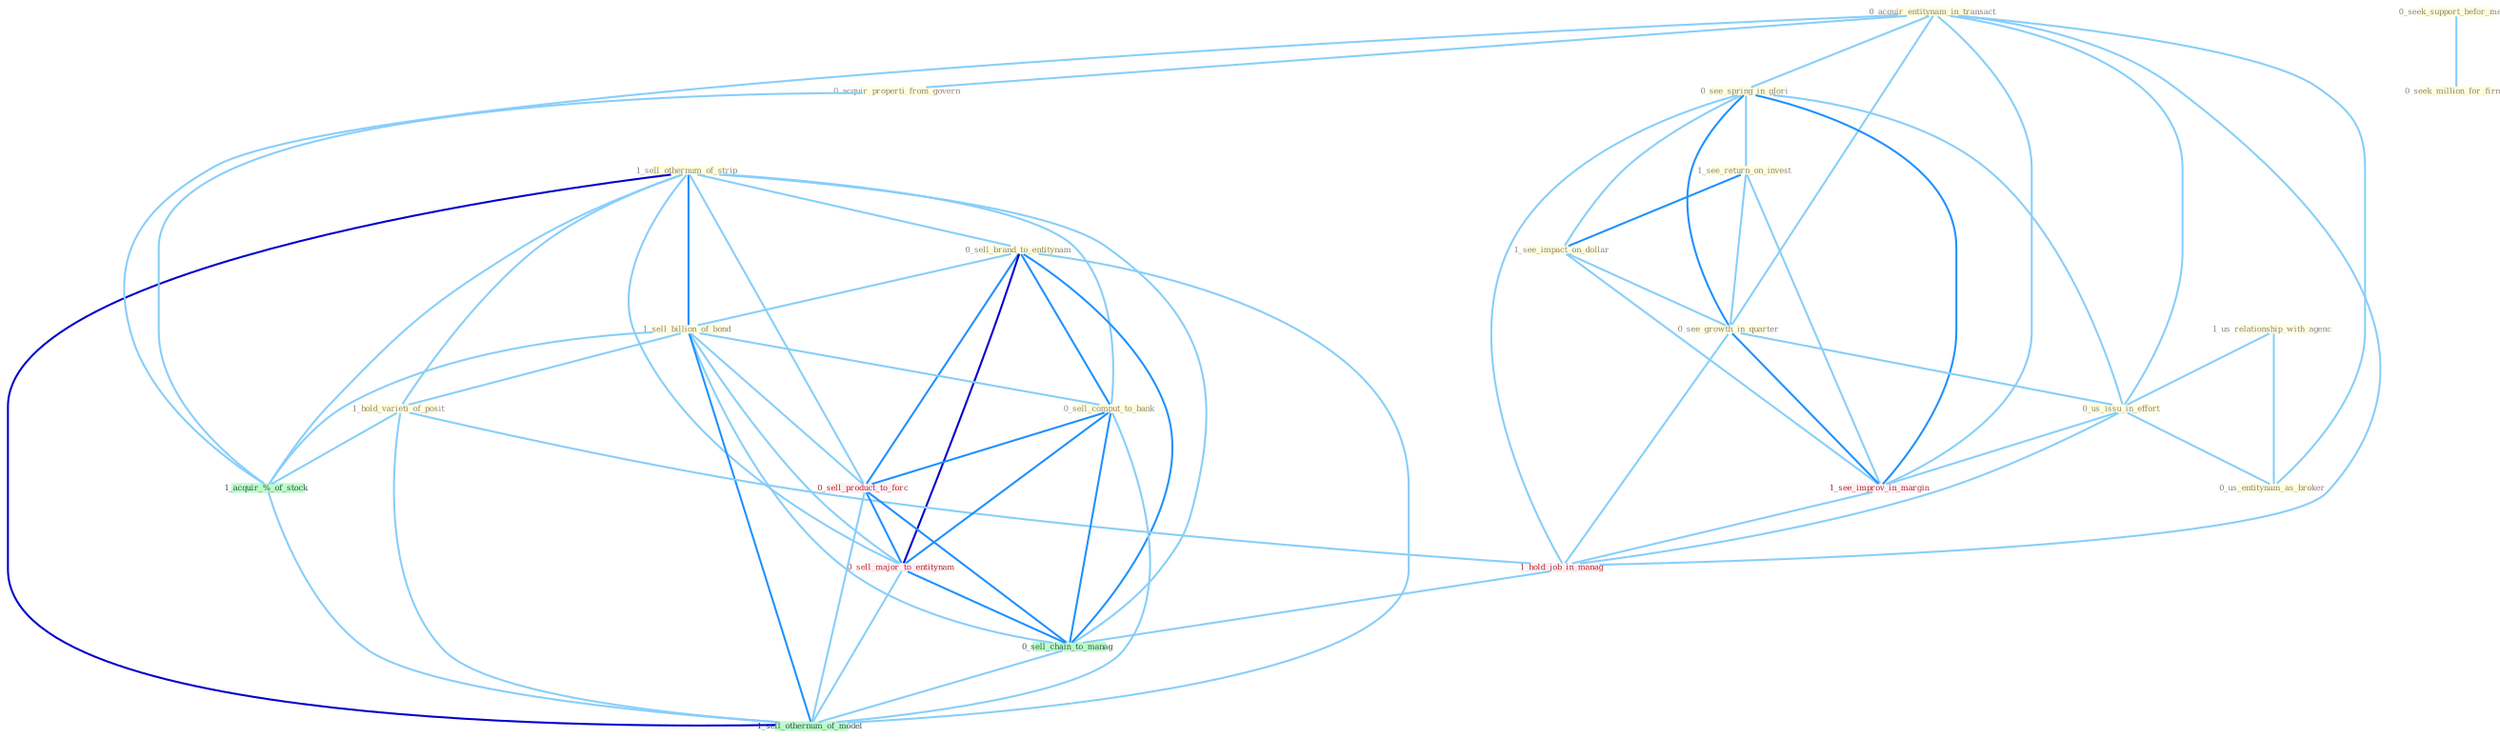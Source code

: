 Graph G{ 
    node
    [shape=polygon,style=filled,width=.5,height=.06,color="#BDFCC9",fixedsize=true,fontsize=4,
    fontcolor="#2f4f4f"];
    {node
    [color="#ffffe0", fontcolor="#8b7d6b"] "1_sell_othernum_of_strip " "1_us_relationship_with_agenc " "0_acquir_entitynam_in_transact " "0_sell_brand_to_entitynam " "1_sell_billion_of_bond " "1_hold_varieti_of_posit " "0_see_spring_in_glori " "1_see_return_on_invest " "0_acquir_properti_from_govern " "1_see_impact_on_dollar " "0_see_growth_in_quarter " "0_us_issu_in_effort " "0_seek_support_befor_meet " "0_seek_million_for_firm " "0_sell_comput_to_bank " "0_us_entitynam_as_broker "}
{node [color="#fff0f5", fontcolor="#b22222"] "1_see_improv_in_margin " "1_hold_job_in_manag " "0_sell_product_to_forc " "0_sell_major_to_entitynam "}
edge [color="#B0E2FF"];

	"1_sell_othernum_of_strip " -- "0_sell_brand_to_entitynam " [w="1", color="#87cefa" ];
	"1_sell_othernum_of_strip " -- "1_sell_billion_of_bond " [w="2", color="#1e90ff" , len=0.8];
	"1_sell_othernum_of_strip " -- "1_hold_varieti_of_posit " [w="1", color="#87cefa" ];
	"1_sell_othernum_of_strip " -- "0_sell_comput_to_bank " [w="1", color="#87cefa" ];
	"1_sell_othernum_of_strip " -- "1_acquir_%_of_stock " [w="1", color="#87cefa" ];
	"1_sell_othernum_of_strip " -- "0_sell_product_to_forc " [w="1", color="#87cefa" ];
	"1_sell_othernum_of_strip " -- "0_sell_major_to_entitynam " [w="1", color="#87cefa" ];
	"1_sell_othernum_of_strip " -- "0_sell_chain_to_manag " [w="1", color="#87cefa" ];
	"1_sell_othernum_of_strip " -- "1_sell_othernum_of_model " [w="3", color="#0000cd" , len=0.6];
	"1_us_relationship_with_agenc " -- "0_us_issu_in_effort " [w="1", color="#87cefa" ];
	"1_us_relationship_with_agenc " -- "0_us_entitynam_as_broker " [w="1", color="#87cefa" ];
	"0_acquir_entitynam_in_transact " -- "0_see_spring_in_glori " [w="1", color="#87cefa" ];
	"0_acquir_entitynam_in_transact " -- "0_acquir_properti_from_govern " [w="1", color="#87cefa" ];
	"0_acquir_entitynam_in_transact " -- "0_see_growth_in_quarter " [w="1", color="#87cefa" ];
	"0_acquir_entitynam_in_transact " -- "0_us_issu_in_effort " [w="1", color="#87cefa" ];
	"0_acquir_entitynam_in_transact " -- "0_us_entitynam_as_broker " [w="1", color="#87cefa" ];
	"0_acquir_entitynam_in_transact " -- "1_see_improv_in_margin " [w="1", color="#87cefa" ];
	"0_acquir_entitynam_in_transact " -- "1_acquir_%_of_stock " [w="1", color="#87cefa" ];
	"0_acquir_entitynam_in_transact " -- "1_hold_job_in_manag " [w="1", color="#87cefa" ];
	"0_sell_brand_to_entitynam " -- "1_sell_billion_of_bond " [w="1", color="#87cefa" ];
	"0_sell_brand_to_entitynam " -- "0_sell_comput_to_bank " [w="2", color="#1e90ff" , len=0.8];
	"0_sell_brand_to_entitynam " -- "0_sell_product_to_forc " [w="2", color="#1e90ff" , len=0.8];
	"0_sell_brand_to_entitynam " -- "0_sell_major_to_entitynam " [w="3", color="#0000cd" , len=0.6];
	"0_sell_brand_to_entitynam " -- "0_sell_chain_to_manag " [w="2", color="#1e90ff" , len=0.8];
	"0_sell_brand_to_entitynam " -- "1_sell_othernum_of_model " [w="1", color="#87cefa" ];
	"1_sell_billion_of_bond " -- "1_hold_varieti_of_posit " [w="1", color="#87cefa" ];
	"1_sell_billion_of_bond " -- "0_sell_comput_to_bank " [w="1", color="#87cefa" ];
	"1_sell_billion_of_bond " -- "1_acquir_%_of_stock " [w="1", color="#87cefa" ];
	"1_sell_billion_of_bond " -- "0_sell_product_to_forc " [w="1", color="#87cefa" ];
	"1_sell_billion_of_bond " -- "0_sell_major_to_entitynam " [w="1", color="#87cefa" ];
	"1_sell_billion_of_bond " -- "0_sell_chain_to_manag " [w="1", color="#87cefa" ];
	"1_sell_billion_of_bond " -- "1_sell_othernum_of_model " [w="2", color="#1e90ff" , len=0.8];
	"1_hold_varieti_of_posit " -- "1_acquir_%_of_stock " [w="1", color="#87cefa" ];
	"1_hold_varieti_of_posit " -- "1_hold_job_in_manag " [w="1", color="#87cefa" ];
	"1_hold_varieti_of_posit " -- "1_sell_othernum_of_model " [w="1", color="#87cefa" ];
	"0_see_spring_in_glori " -- "1_see_return_on_invest " [w="1", color="#87cefa" ];
	"0_see_spring_in_glori " -- "1_see_impact_on_dollar " [w="1", color="#87cefa" ];
	"0_see_spring_in_glori " -- "0_see_growth_in_quarter " [w="2", color="#1e90ff" , len=0.8];
	"0_see_spring_in_glori " -- "0_us_issu_in_effort " [w="1", color="#87cefa" ];
	"0_see_spring_in_glori " -- "1_see_improv_in_margin " [w="2", color="#1e90ff" , len=0.8];
	"0_see_spring_in_glori " -- "1_hold_job_in_manag " [w="1", color="#87cefa" ];
	"1_see_return_on_invest " -- "1_see_impact_on_dollar " [w="2", color="#1e90ff" , len=0.8];
	"1_see_return_on_invest " -- "0_see_growth_in_quarter " [w="1", color="#87cefa" ];
	"1_see_return_on_invest " -- "1_see_improv_in_margin " [w="1", color="#87cefa" ];
	"0_acquir_properti_from_govern " -- "1_acquir_%_of_stock " [w="1", color="#87cefa" ];
	"1_see_impact_on_dollar " -- "0_see_growth_in_quarter " [w="1", color="#87cefa" ];
	"1_see_impact_on_dollar " -- "1_see_improv_in_margin " [w="1", color="#87cefa" ];
	"0_see_growth_in_quarter " -- "0_us_issu_in_effort " [w="1", color="#87cefa" ];
	"0_see_growth_in_quarter " -- "1_see_improv_in_margin " [w="2", color="#1e90ff" , len=0.8];
	"0_see_growth_in_quarter " -- "1_hold_job_in_manag " [w="1", color="#87cefa" ];
	"0_us_issu_in_effort " -- "0_us_entitynam_as_broker " [w="1", color="#87cefa" ];
	"0_us_issu_in_effort " -- "1_see_improv_in_margin " [w="1", color="#87cefa" ];
	"0_us_issu_in_effort " -- "1_hold_job_in_manag " [w="1", color="#87cefa" ];
	"0_seek_support_befor_meet " -- "0_seek_million_for_firm " [w="1", color="#87cefa" ];
	"0_sell_comput_to_bank " -- "0_sell_product_to_forc " [w="2", color="#1e90ff" , len=0.8];
	"0_sell_comput_to_bank " -- "0_sell_major_to_entitynam " [w="2", color="#1e90ff" , len=0.8];
	"0_sell_comput_to_bank " -- "0_sell_chain_to_manag " [w="2", color="#1e90ff" , len=0.8];
	"0_sell_comput_to_bank " -- "1_sell_othernum_of_model " [w="1", color="#87cefa" ];
	"1_see_improv_in_margin " -- "1_hold_job_in_manag " [w="1", color="#87cefa" ];
	"1_acquir_%_of_stock " -- "1_sell_othernum_of_model " [w="1", color="#87cefa" ];
	"1_hold_job_in_manag " -- "0_sell_chain_to_manag " [w="1", color="#87cefa" ];
	"0_sell_product_to_forc " -- "0_sell_major_to_entitynam " [w="2", color="#1e90ff" , len=0.8];
	"0_sell_product_to_forc " -- "0_sell_chain_to_manag " [w="2", color="#1e90ff" , len=0.8];
	"0_sell_product_to_forc " -- "1_sell_othernum_of_model " [w="1", color="#87cefa" ];
	"0_sell_major_to_entitynam " -- "0_sell_chain_to_manag " [w="2", color="#1e90ff" , len=0.8];
	"0_sell_major_to_entitynam " -- "1_sell_othernum_of_model " [w="1", color="#87cefa" ];
	"0_sell_chain_to_manag " -- "1_sell_othernum_of_model " [w="1", color="#87cefa" ];
}
